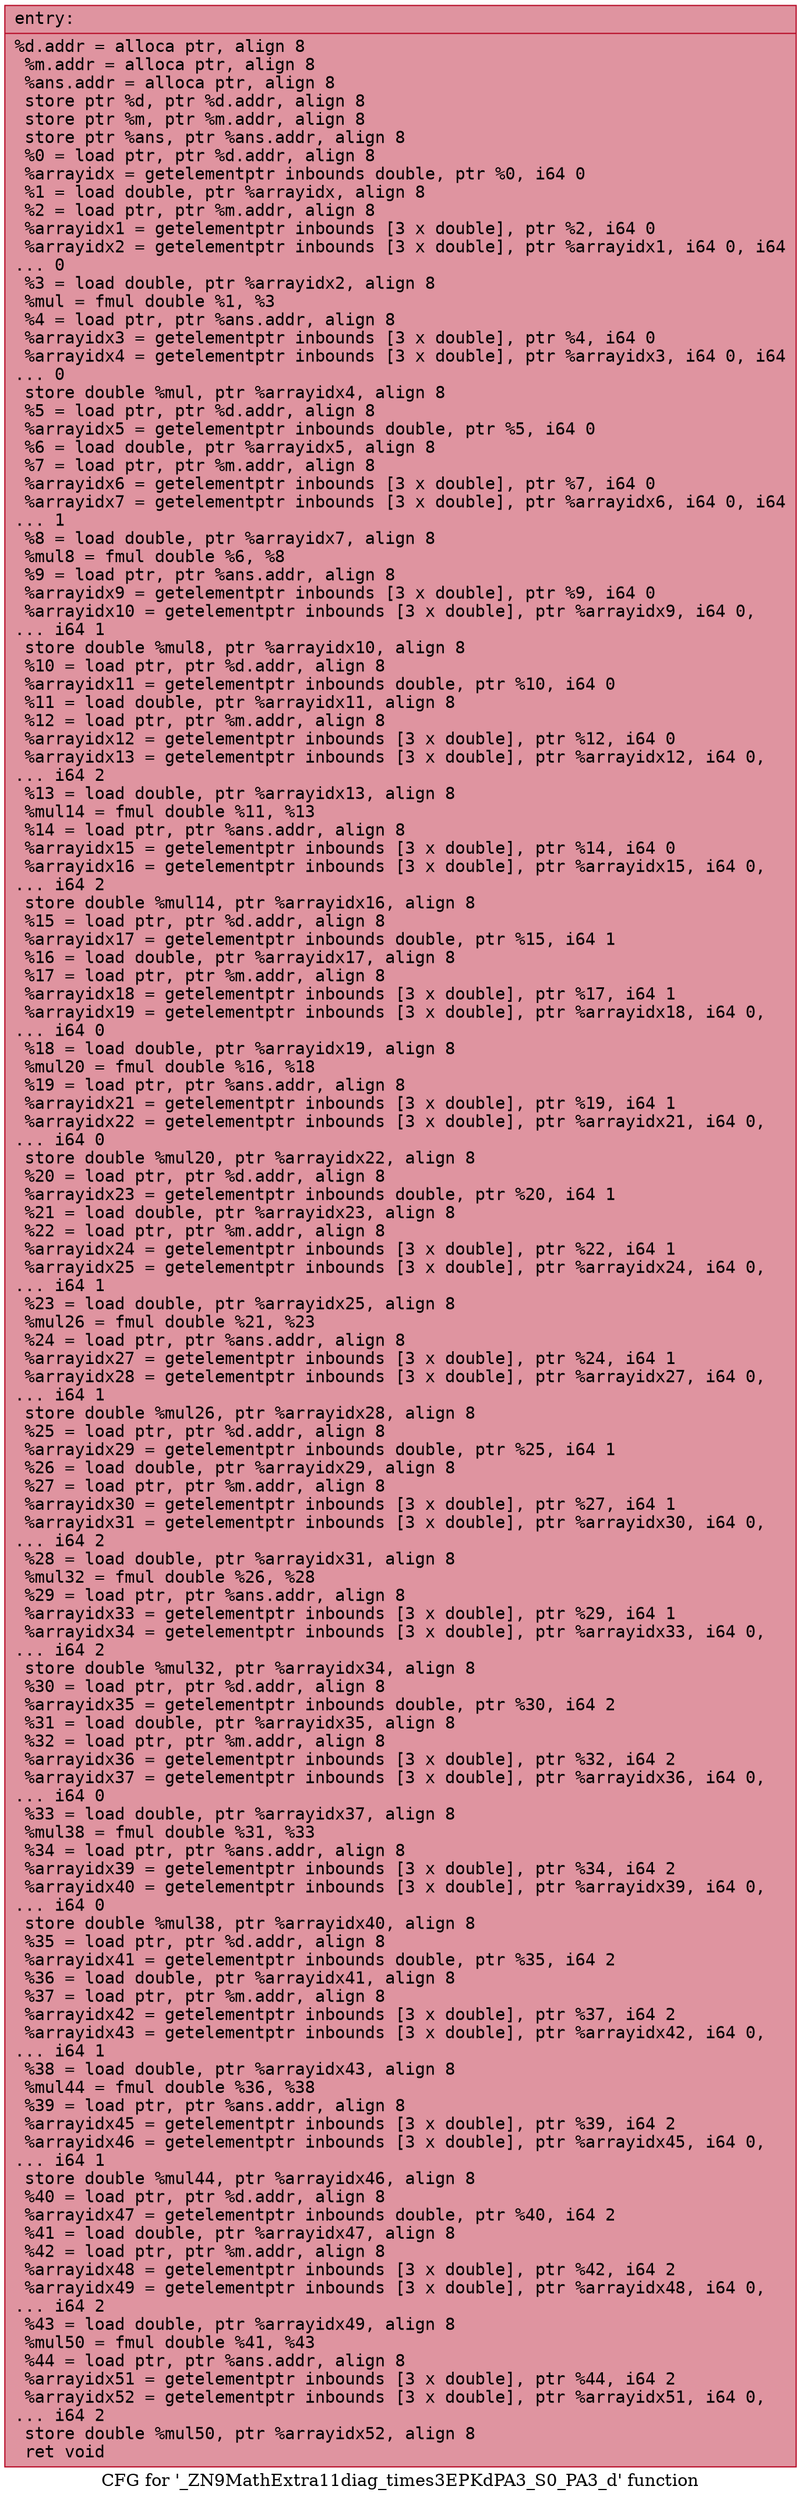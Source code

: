 digraph "CFG for '_ZN9MathExtra11diag_times3EPKdPA3_S0_PA3_d' function" {
	label="CFG for '_ZN9MathExtra11diag_times3EPKdPA3_S0_PA3_d' function";

	Node0x558373626d10 [shape=record,color="#b70d28ff", style=filled, fillcolor="#b70d2870" fontname="Courier",label="{entry:\l|  %d.addr = alloca ptr, align 8\l  %m.addr = alloca ptr, align 8\l  %ans.addr = alloca ptr, align 8\l  store ptr %d, ptr %d.addr, align 8\l  store ptr %m, ptr %m.addr, align 8\l  store ptr %ans, ptr %ans.addr, align 8\l  %0 = load ptr, ptr %d.addr, align 8\l  %arrayidx = getelementptr inbounds double, ptr %0, i64 0\l  %1 = load double, ptr %arrayidx, align 8\l  %2 = load ptr, ptr %m.addr, align 8\l  %arrayidx1 = getelementptr inbounds [3 x double], ptr %2, i64 0\l  %arrayidx2 = getelementptr inbounds [3 x double], ptr %arrayidx1, i64 0, i64\l... 0\l  %3 = load double, ptr %arrayidx2, align 8\l  %mul = fmul double %1, %3\l  %4 = load ptr, ptr %ans.addr, align 8\l  %arrayidx3 = getelementptr inbounds [3 x double], ptr %4, i64 0\l  %arrayidx4 = getelementptr inbounds [3 x double], ptr %arrayidx3, i64 0, i64\l... 0\l  store double %mul, ptr %arrayidx4, align 8\l  %5 = load ptr, ptr %d.addr, align 8\l  %arrayidx5 = getelementptr inbounds double, ptr %5, i64 0\l  %6 = load double, ptr %arrayidx5, align 8\l  %7 = load ptr, ptr %m.addr, align 8\l  %arrayidx6 = getelementptr inbounds [3 x double], ptr %7, i64 0\l  %arrayidx7 = getelementptr inbounds [3 x double], ptr %arrayidx6, i64 0, i64\l... 1\l  %8 = load double, ptr %arrayidx7, align 8\l  %mul8 = fmul double %6, %8\l  %9 = load ptr, ptr %ans.addr, align 8\l  %arrayidx9 = getelementptr inbounds [3 x double], ptr %9, i64 0\l  %arrayidx10 = getelementptr inbounds [3 x double], ptr %arrayidx9, i64 0,\l... i64 1\l  store double %mul8, ptr %arrayidx10, align 8\l  %10 = load ptr, ptr %d.addr, align 8\l  %arrayidx11 = getelementptr inbounds double, ptr %10, i64 0\l  %11 = load double, ptr %arrayidx11, align 8\l  %12 = load ptr, ptr %m.addr, align 8\l  %arrayidx12 = getelementptr inbounds [3 x double], ptr %12, i64 0\l  %arrayidx13 = getelementptr inbounds [3 x double], ptr %arrayidx12, i64 0,\l... i64 2\l  %13 = load double, ptr %arrayidx13, align 8\l  %mul14 = fmul double %11, %13\l  %14 = load ptr, ptr %ans.addr, align 8\l  %arrayidx15 = getelementptr inbounds [3 x double], ptr %14, i64 0\l  %arrayidx16 = getelementptr inbounds [3 x double], ptr %arrayidx15, i64 0,\l... i64 2\l  store double %mul14, ptr %arrayidx16, align 8\l  %15 = load ptr, ptr %d.addr, align 8\l  %arrayidx17 = getelementptr inbounds double, ptr %15, i64 1\l  %16 = load double, ptr %arrayidx17, align 8\l  %17 = load ptr, ptr %m.addr, align 8\l  %arrayidx18 = getelementptr inbounds [3 x double], ptr %17, i64 1\l  %arrayidx19 = getelementptr inbounds [3 x double], ptr %arrayidx18, i64 0,\l... i64 0\l  %18 = load double, ptr %arrayidx19, align 8\l  %mul20 = fmul double %16, %18\l  %19 = load ptr, ptr %ans.addr, align 8\l  %arrayidx21 = getelementptr inbounds [3 x double], ptr %19, i64 1\l  %arrayidx22 = getelementptr inbounds [3 x double], ptr %arrayidx21, i64 0,\l... i64 0\l  store double %mul20, ptr %arrayidx22, align 8\l  %20 = load ptr, ptr %d.addr, align 8\l  %arrayidx23 = getelementptr inbounds double, ptr %20, i64 1\l  %21 = load double, ptr %arrayidx23, align 8\l  %22 = load ptr, ptr %m.addr, align 8\l  %arrayidx24 = getelementptr inbounds [3 x double], ptr %22, i64 1\l  %arrayidx25 = getelementptr inbounds [3 x double], ptr %arrayidx24, i64 0,\l... i64 1\l  %23 = load double, ptr %arrayidx25, align 8\l  %mul26 = fmul double %21, %23\l  %24 = load ptr, ptr %ans.addr, align 8\l  %arrayidx27 = getelementptr inbounds [3 x double], ptr %24, i64 1\l  %arrayidx28 = getelementptr inbounds [3 x double], ptr %arrayidx27, i64 0,\l... i64 1\l  store double %mul26, ptr %arrayidx28, align 8\l  %25 = load ptr, ptr %d.addr, align 8\l  %arrayidx29 = getelementptr inbounds double, ptr %25, i64 1\l  %26 = load double, ptr %arrayidx29, align 8\l  %27 = load ptr, ptr %m.addr, align 8\l  %arrayidx30 = getelementptr inbounds [3 x double], ptr %27, i64 1\l  %arrayidx31 = getelementptr inbounds [3 x double], ptr %arrayidx30, i64 0,\l... i64 2\l  %28 = load double, ptr %arrayidx31, align 8\l  %mul32 = fmul double %26, %28\l  %29 = load ptr, ptr %ans.addr, align 8\l  %arrayidx33 = getelementptr inbounds [3 x double], ptr %29, i64 1\l  %arrayidx34 = getelementptr inbounds [3 x double], ptr %arrayidx33, i64 0,\l... i64 2\l  store double %mul32, ptr %arrayidx34, align 8\l  %30 = load ptr, ptr %d.addr, align 8\l  %arrayidx35 = getelementptr inbounds double, ptr %30, i64 2\l  %31 = load double, ptr %arrayidx35, align 8\l  %32 = load ptr, ptr %m.addr, align 8\l  %arrayidx36 = getelementptr inbounds [3 x double], ptr %32, i64 2\l  %arrayidx37 = getelementptr inbounds [3 x double], ptr %arrayidx36, i64 0,\l... i64 0\l  %33 = load double, ptr %arrayidx37, align 8\l  %mul38 = fmul double %31, %33\l  %34 = load ptr, ptr %ans.addr, align 8\l  %arrayidx39 = getelementptr inbounds [3 x double], ptr %34, i64 2\l  %arrayidx40 = getelementptr inbounds [3 x double], ptr %arrayidx39, i64 0,\l... i64 0\l  store double %mul38, ptr %arrayidx40, align 8\l  %35 = load ptr, ptr %d.addr, align 8\l  %arrayidx41 = getelementptr inbounds double, ptr %35, i64 2\l  %36 = load double, ptr %arrayidx41, align 8\l  %37 = load ptr, ptr %m.addr, align 8\l  %arrayidx42 = getelementptr inbounds [3 x double], ptr %37, i64 2\l  %arrayidx43 = getelementptr inbounds [3 x double], ptr %arrayidx42, i64 0,\l... i64 1\l  %38 = load double, ptr %arrayidx43, align 8\l  %mul44 = fmul double %36, %38\l  %39 = load ptr, ptr %ans.addr, align 8\l  %arrayidx45 = getelementptr inbounds [3 x double], ptr %39, i64 2\l  %arrayidx46 = getelementptr inbounds [3 x double], ptr %arrayidx45, i64 0,\l... i64 1\l  store double %mul44, ptr %arrayidx46, align 8\l  %40 = load ptr, ptr %d.addr, align 8\l  %arrayidx47 = getelementptr inbounds double, ptr %40, i64 2\l  %41 = load double, ptr %arrayidx47, align 8\l  %42 = load ptr, ptr %m.addr, align 8\l  %arrayidx48 = getelementptr inbounds [3 x double], ptr %42, i64 2\l  %arrayidx49 = getelementptr inbounds [3 x double], ptr %arrayidx48, i64 0,\l... i64 2\l  %43 = load double, ptr %arrayidx49, align 8\l  %mul50 = fmul double %41, %43\l  %44 = load ptr, ptr %ans.addr, align 8\l  %arrayidx51 = getelementptr inbounds [3 x double], ptr %44, i64 2\l  %arrayidx52 = getelementptr inbounds [3 x double], ptr %arrayidx51, i64 0,\l... i64 2\l  store double %mul50, ptr %arrayidx52, align 8\l  ret void\l}"];
}
